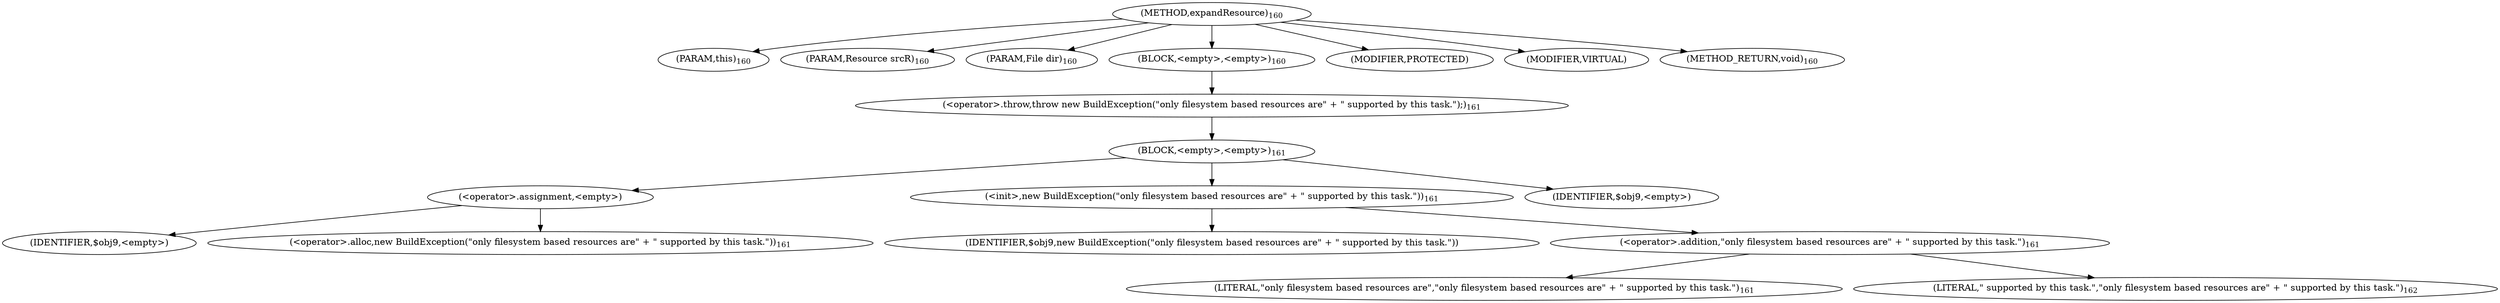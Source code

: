 digraph "expandResource" {  
"340" [label = <(METHOD,expandResource)<SUB>160</SUB>> ]
"341" [label = <(PARAM,this)<SUB>160</SUB>> ]
"342" [label = <(PARAM,Resource srcR)<SUB>160</SUB>> ]
"343" [label = <(PARAM,File dir)<SUB>160</SUB>> ]
"344" [label = <(BLOCK,&lt;empty&gt;,&lt;empty&gt;)<SUB>160</SUB>> ]
"345" [label = <(&lt;operator&gt;.throw,throw new BuildException(&quot;only filesystem based resources are&quot; + &quot; supported by this task.&quot;);)<SUB>161</SUB>> ]
"346" [label = <(BLOCK,&lt;empty&gt;,&lt;empty&gt;)<SUB>161</SUB>> ]
"347" [label = <(&lt;operator&gt;.assignment,&lt;empty&gt;)> ]
"348" [label = <(IDENTIFIER,$obj9,&lt;empty&gt;)> ]
"349" [label = <(&lt;operator&gt;.alloc,new BuildException(&quot;only filesystem based resources are&quot; + &quot; supported by this task.&quot;))<SUB>161</SUB>> ]
"350" [label = <(&lt;init&gt;,new BuildException(&quot;only filesystem based resources are&quot; + &quot; supported by this task.&quot;))<SUB>161</SUB>> ]
"351" [label = <(IDENTIFIER,$obj9,new BuildException(&quot;only filesystem based resources are&quot; + &quot; supported by this task.&quot;))> ]
"352" [label = <(&lt;operator&gt;.addition,&quot;only filesystem based resources are&quot; + &quot; supported by this task.&quot;)<SUB>161</SUB>> ]
"353" [label = <(LITERAL,&quot;only filesystem based resources are&quot;,&quot;only filesystem based resources are&quot; + &quot; supported by this task.&quot;)<SUB>161</SUB>> ]
"354" [label = <(LITERAL,&quot; supported by this task.&quot;,&quot;only filesystem based resources are&quot; + &quot; supported by this task.&quot;)<SUB>162</SUB>> ]
"355" [label = <(IDENTIFIER,$obj9,&lt;empty&gt;)> ]
"356" [label = <(MODIFIER,PROTECTED)> ]
"357" [label = <(MODIFIER,VIRTUAL)> ]
"358" [label = <(METHOD_RETURN,void)<SUB>160</SUB>> ]
  "340" -> "341" 
  "340" -> "342" 
  "340" -> "343" 
  "340" -> "344" 
  "340" -> "356" 
  "340" -> "357" 
  "340" -> "358" 
  "344" -> "345" 
  "345" -> "346" 
  "346" -> "347" 
  "346" -> "350" 
  "346" -> "355" 
  "347" -> "348" 
  "347" -> "349" 
  "350" -> "351" 
  "350" -> "352" 
  "352" -> "353" 
  "352" -> "354" 
}
